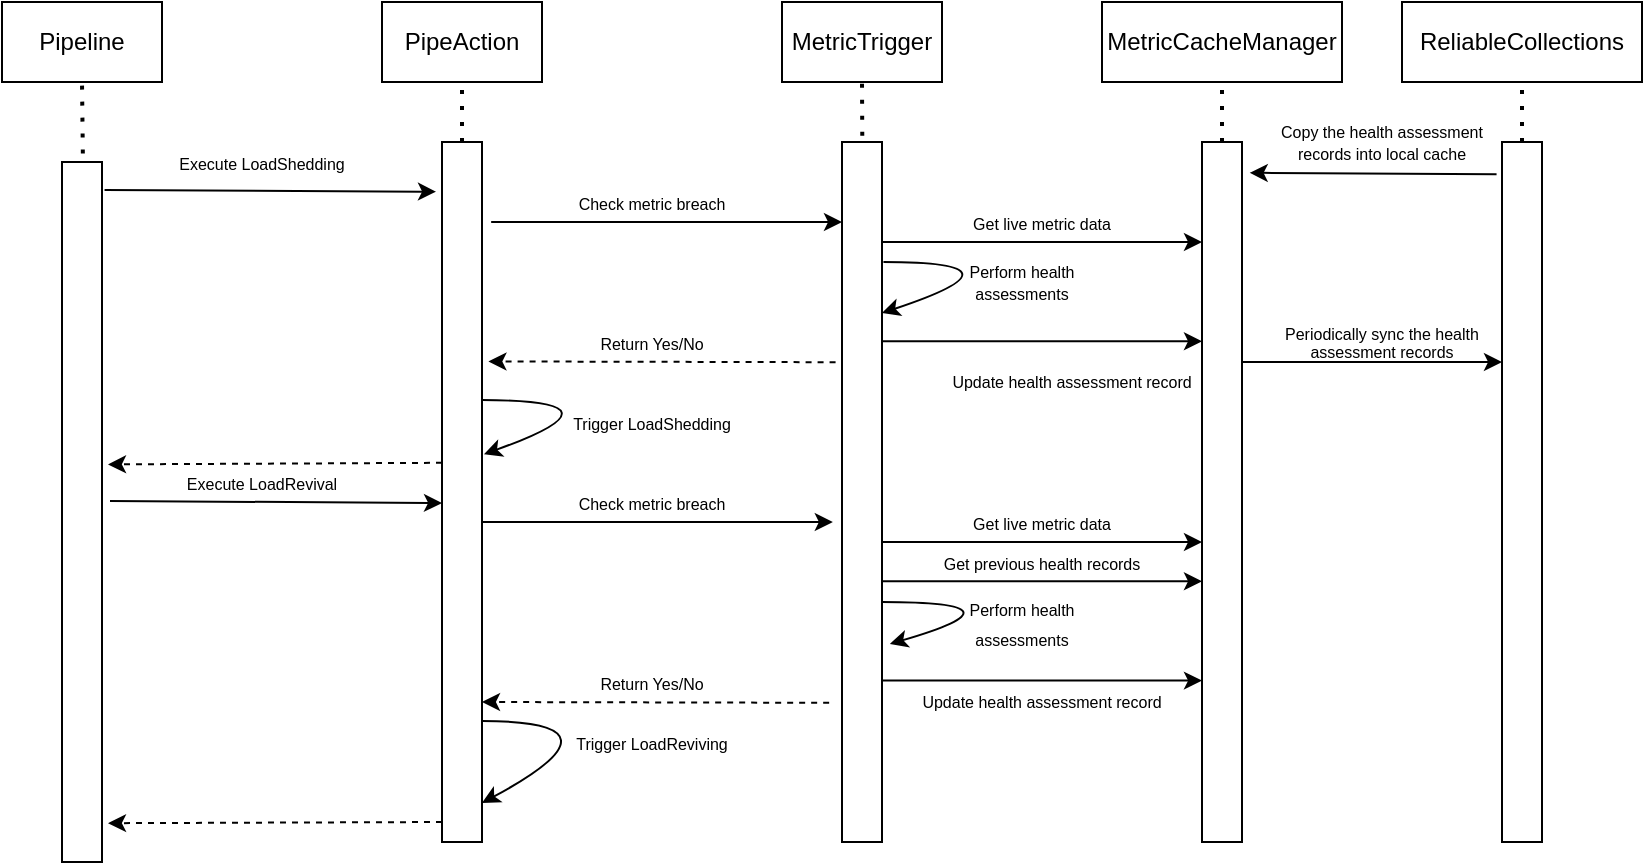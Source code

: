 <mxfile version="21.8.2" type="github">
  <diagram name="Page-1" id="7NxSOOH7muuWayqZSKWk">
    <mxGraphModel dx="966" dy="738" grid="1" gridSize="10" guides="1" tooltips="1" connect="1" arrows="1" fold="1" page="0" pageScale="1" pageWidth="827" pageHeight="1169" math="0" shadow="0">
      <root>
        <mxCell id="0" />
        <mxCell id="1" parent="0" />
        <mxCell id="jSTO9eh7NWmHMdCk3c1B-1" value="" style="rounded=0;whiteSpace=wrap;html=1;" vertex="1" parent="1">
          <mxGeometry x="290" y="350" width="20" height="350" as="geometry" />
        </mxCell>
        <mxCell id="jSTO9eh7NWmHMdCk3c1B-2" value="" style="rounded=0;whiteSpace=wrap;html=1;" vertex="1" parent="1">
          <mxGeometry x="100" y="360" width="20" height="350" as="geometry" />
        </mxCell>
        <mxCell id="jSTO9eh7NWmHMdCk3c1B-3" value="" style="rounded=0;whiteSpace=wrap;html=1;" vertex="1" parent="1">
          <mxGeometry x="490" y="350" width="20" height="350" as="geometry" />
        </mxCell>
        <mxCell id="jSTO9eh7NWmHMdCk3c1B-4" value="" style="rounded=0;whiteSpace=wrap;html=1;" vertex="1" parent="1">
          <mxGeometry x="670" y="350" width="20" height="350" as="geometry" />
        </mxCell>
        <mxCell id="jSTO9eh7NWmHMdCk3c1B-5" value="Pipeline" style="rounded=0;whiteSpace=wrap;html=1;" vertex="1" parent="1">
          <mxGeometry x="70" y="280" width="80" height="40" as="geometry" />
        </mxCell>
        <mxCell id="jSTO9eh7NWmHMdCk3c1B-6" value="&lt;p style=&quot;line-height: 120%;&quot;&gt;MetricCacheManager&lt;/p&gt;" style="rounded=0;whiteSpace=wrap;html=1;" vertex="1" parent="1">
          <mxGeometry x="620" y="280" width="120" height="40" as="geometry" />
        </mxCell>
        <mxCell id="jSTO9eh7NWmHMdCk3c1B-7" value="MetricTrigger" style="rounded=0;whiteSpace=wrap;html=1;" vertex="1" parent="1">
          <mxGeometry x="460" y="280" width="80" height="40" as="geometry" />
        </mxCell>
        <mxCell id="jSTO9eh7NWmHMdCk3c1B-8" value="PipeAction" style="rounded=0;whiteSpace=wrap;html=1;" vertex="1" parent="1">
          <mxGeometry x="260" y="280" width="80" height="40" as="geometry" />
        </mxCell>
        <mxCell id="jSTO9eh7NWmHMdCk3c1B-9" value="" style="endArrow=none;dashed=1;html=1;dashPattern=1 3;strokeWidth=2;rounded=0;exitX=0.521;exitY=-0.012;exitDx=0;exitDy=0;exitPerimeter=0;" edge="1" parent="1" source="jSTO9eh7NWmHMdCk3c1B-2">
          <mxGeometry width="50" height="50" relative="1" as="geometry">
            <mxPoint x="60" y="370" as="sourcePoint" />
            <mxPoint x="110" y="320" as="targetPoint" />
          </mxGeometry>
        </mxCell>
        <mxCell id="jSTO9eh7NWmHMdCk3c1B-10" value="&lt;p style=&quot;line-height: 120%;&quot;&gt;ReliableCollections&lt;/p&gt;" style="rounded=0;whiteSpace=wrap;html=1;" vertex="1" parent="1">
          <mxGeometry x="770" y="280" width="120" height="40" as="geometry" />
        </mxCell>
        <mxCell id="jSTO9eh7NWmHMdCk3c1B-11" value="" style="rounded=0;whiteSpace=wrap;html=1;" vertex="1" parent="1">
          <mxGeometry x="820" y="350" width="20" height="350" as="geometry" />
        </mxCell>
        <mxCell id="jSTO9eh7NWmHMdCk3c1B-13" value="" style="endArrow=none;dashed=1;html=1;dashPattern=1 3;strokeWidth=2;rounded=0;exitX=0.5;exitY=0;exitDx=0;exitDy=0;entryX=0.5;entryY=1;entryDx=0;entryDy=0;" edge="1" parent="1" source="jSTO9eh7NWmHMdCk3c1B-11" target="jSTO9eh7NWmHMdCk3c1B-10">
          <mxGeometry width="50" height="50" relative="1" as="geometry">
            <mxPoint x="130" y="376" as="sourcePoint" />
            <mxPoint x="130" y="340" as="targetPoint" />
          </mxGeometry>
        </mxCell>
        <mxCell id="jSTO9eh7NWmHMdCk3c1B-14" value="" style="endArrow=none;dashed=1;html=1;dashPattern=1 3;strokeWidth=2;rounded=0;exitX=0.5;exitY=0;exitDx=0;exitDy=0;entryX=0.5;entryY=1;entryDx=0;entryDy=0;" edge="1" parent="1" source="jSTO9eh7NWmHMdCk3c1B-4" target="jSTO9eh7NWmHMdCk3c1B-6">
          <mxGeometry width="50" height="50" relative="1" as="geometry">
            <mxPoint x="140" y="386" as="sourcePoint" />
            <mxPoint x="140" y="350" as="targetPoint" />
          </mxGeometry>
        </mxCell>
        <mxCell id="jSTO9eh7NWmHMdCk3c1B-15" value="" style="endArrow=none;dashed=1;html=1;dashPattern=1 3;strokeWidth=2;rounded=0;exitX=0.507;exitY=-0.009;exitDx=0;exitDy=0;exitPerimeter=0;entryX=0.5;entryY=1;entryDx=0;entryDy=0;" edge="1" parent="1" source="jSTO9eh7NWmHMdCk3c1B-3" target="jSTO9eh7NWmHMdCk3c1B-7">
          <mxGeometry width="50" height="50" relative="1" as="geometry">
            <mxPoint x="150" y="396" as="sourcePoint" />
            <mxPoint x="150" y="360" as="targetPoint" />
          </mxGeometry>
        </mxCell>
        <mxCell id="jSTO9eh7NWmHMdCk3c1B-16" value="" style="endArrow=none;dashed=1;html=1;dashPattern=1 3;strokeWidth=2;rounded=0;exitX=0.5;exitY=0;exitDx=0;exitDy=0;entryX=0.5;entryY=1;entryDx=0;entryDy=0;" edge="1" parent="1" source="jSTO9eh7NWmHMdCk3c1B-1" target="jSTO9eh7NWmHMdCk3c1B-8">
          <mxGeometry width="50" height="50" relative="1" as="geometry">
            <mxPoint x="160" y="406" as="sourcePoint" />
            <mxPoint x="160" y="370" as="targetPoint" />
          </mxGeometry>
        </mxCell>
        <mxCell id="jSTO9eh7NWmHMdCk3c1B-17" value="" style="endArrow=classic;html=1;rounded=0;exitX=1.064;exitY=0.04;exitDx=0;exitDy=0;exitPerimeter=0;entryX=-0.15;entryY=0.071;entryDx=0;entryDy=0;entryPerimeter=0;" edge="1" parent="1" source="jSTO9eh7NWmHMdCk3c1B-2" target="jSTO9eh7NWmHMdCk3c1B-1">
          <mxGeometry width="50" height="50" relative="1" as="geometry">
            <mxPoint x="770" y="600" as="sourcePoint" />
            <mxPoint x="820" y="550" as="targetPoint" />
          </mxGeometry>
        </mxCell>
        <mxCell id="jSTO9eh7NWmHMdCk3c1B-19" value="" style="endArrow=classic;html=1;rounded=0;exitX=1.136;exitY=0.139;exitDx=0;exitDy=0;exitPerimeter=0;" edge="1" parent="1">
          <mxGeometry width="50" height="50" relative="1" as="geometry">
            <mxPoint x="314.58" y="390.0" as="sourcePoint" />
            <mxPoint x="490" y="390" as="targetPoint" />
          </mxGeometry>
        </mxCell>
        <mxCell id="jSTO9eh7NWmHMdCk3c1B-22" value="&lt;font style=&quot;font-size: 8px;&quot;&gt;Execute LoadRevival&lt;/font&gt;" style="text;html=1;strokeColor=none;fillColor=none;align=center;verticalAlign=middle;whiteSpace=wrap;rounded=0;" vertex="1" parent="1">
          <mxGeometry x="150" y="510" width="100" height="20" as="geometry" />
        </mxCell>
        <mxCell id="jSTO9eh7NWmHMdCk3c1B-23" value="&lt;span style=&quot;font-size: 8px;&quot;&gt;Check metric breach&lt;/span&gt;" style="text;html=1;strokeColor=none;fillColor=none;align=center;verticalAlign=middle;whiteSpace=wrap;rounded=0;" vertex="1" parent="1">
          <mxGeometry x="340" y="370" width="110" height="20" as="geometry" />
        </mxCell>
        <mxCell id="jSTO9eh7NWmHMdCk3c1B-25" value="&lt;p style=&quot;line-height: 70%;&quot;&gt;&lt;font style=&quot;font-size: 8px;&quot;&gt;Perform health assessments&lt;/font&gt;&lt;/p&gt;" style="text;html=1;strokeColor=none;fillColor=none;align=center;verticalAlign=middle;whiteSpace=wrap;rounded=0;" vertex="1" parent="1">
          <mxGeometry x="540" y="410" width="80" height="20" as="geometry" />
        </mxCell>
        <mxCell id="jSTO9eh7NWmHMdCk3c1B-29" value="" style="endArrow=classic;html=1;exitX=1.193;exitY=0.2;exitDx=0;exitDy=0;exitPerimeter=0;curved=1;entryX=0.964;entryY=0.213;entryDx=0;entryDy=0;entryPerimeter=0;" edge="1" parent="1">
          <mxGeometry width="50" height="50" relative="1" as="geometry">
            <mxPoint x="510.72" y="410" as="sourcePoint" />
            <mxPoint x="510.0" y="435.5" as="targetPoint" />
            <Array as="points">
              <mxPoint x="586.86" y="410" />
            </Array>
          </mxGeometry>
        </mxCell>
        <mxCell id="jSTO9eh7NWmHMdCk3c1B-31" value="" style="endArrow=classic;html=1;rounded=0;exitX=-0.093;exitY=0.353;exitDx=0;exitDy=0;exitPerimeter=0;entryX=1.021;entryY=0.342;entryDx=0;entryDy=0;entryPerimeter=0;dashed=1;" edge="1" parent="1">
          <mxGeometry width="50" height="50" relative="1" as="geometry">
            <mxPoint x="486.79" y="460.11" as="sourcePoint" />
            <mxPoint x="313.21" y="459.71" as="targetPoint" />
          </mxGeometry>
        </mxCell>
        <mxCell id="jSTO9eh7NWmHMdCk3c1B-32" value="&lt;span style=&quot;font-size: 8px;&quot;&gt;Return Yes/No&lt;/span&gt;" style="text;html=1;strokeColor=none;fillColor=none;align=center;verticalAlign=middle;whiteSpace=wrap;rounded=0;" vertex="1" parent="1">
          <mxGeometry x="340" y="440" width="110" height="20" as="geometry" />
        </mxCell>
        <mxCell id="jSTO9eh7NWmHMdCk3c1B-33" value="&lt;span style=&quot;font-size: 8px;&quot;&gt;Trigger LoadReviving&lt;/span&gt;" style="text;html=1;strokeColor=none;fillColor=none;align=center;verticalAlign=middle;whiteSpace=wrap;rounded=0;" vertex="1" parent="1">
          <mxGeometry x="340" y="640" width="110" height="20" as="geometry" />
        </mxCell>
        <mxCell id="jSTO9eh7NWmHMdCk3c1B-34" value="" style="endArrow=classic;html=1;exitX=1.193;exitY=0.2;exitDx=0;exitDy=0;exitPerimeter=0;curved=1;entryX=1.05;entryY=0.446;entryDx=0;entryDy=0;entryPerimeter=0;" edge="1" parent="1" target="jSTO9eh7NWmHMdCk3c1B-1">
          <mxGeometry width="50" height="50" relative="1" as="geometry">
            <mxPoint x="310.0" y="479.05" as="sourcePoint" />
            <mxPoint x="310.0" y="520" as="targetPoint" />
            <Array as="points">
              <mxPoint x="386.14" y="479.05" />
            </Array>
          </mxGeometry>
        </mxCell>
        <mxCell id="jSTO9eh7NWmHMdCk3c1B-37" value="" style="endArrow=classic;html=1;rounded=0;exitX=1.064;exitY=0.04;exitDx=0;exitDy=0;exitPerimeter=0;entryX=-0.15;entryY=0.071;entryDx=0;entryDy=0;entryPerimeter=0;" edge="1" parent="1">
          <mxGeometry width="50" height="50" relative="1" as="geometry">
            <mxPoint x="124" y="529.5" as="sourcePoint" />
            <mxPoint x="290" y="530.5" as="targetPoint" />
          </mxGeometry>
        </mxCell>
        <mxCell id="jSTO9eh7NWmHMdCk3c1B-38" value="&lt;font style=&quot;font-size: 8px;&quot;&gt;Execute LoadShedding&lt;/font&gt;" style="text;html=1;strokeColor=none;fillColor=none;align=center;verticalAlign=middle;whiteSpace=wrap;rounded=0;" vertex="1" parent="1">
          <mxGeometry x="150" y="350" width="100" height="20" as="geometry" />
        </mxCell>
        <mxCell id="jSTO9eh7NWmHMdCk3c1B-39" value="" style="endArrow=classic;html=1;rounded=0;exitX=1.136;exitY=0.139;exitDx=0;exitDy=0;exitPerimeter=0;" edge="1" parent="1">
          <mxGeometry width="50" height="50" relative="1" as="geometry">
            <mxPoint x="310" y="540.0" as="sourcePoint" />
            <mxPoint x="485.42" y="540" as="targetPoint" />
          </mxGeometry>
        </mxCell>
        <mxCell id="jSTO9eh7NWmHMdCk3c1B-40" value="&lt;span style=&quot;font-size: 8px;&quot;&gt;Check metric breach&lt;/span&gt;" style="text;html=1;strokeColor=none;fillColor=none;align=center;verticalAlign=middle;whiteSpace=wrap;rounded=0;" vertex="1" parent="1">
          <mxGeometry x="340" y="520" width="110" height="20" as="geometry" />
        </mxCell>
        <mxCell id="jSTO9eh7NWmHMdCk3c1B-41" value="" style="endArrow=classic;html=1;exitX=1.193;exitY=0.2;exitDx=0;exitDy=0;exitPerimeter=0;curved=1;entryX=1.197;entryY=0.717;entryDx=0;entryDy=0;entryPerimeter=0;" edge="1" parent="1" target="jSTO9eh7NWmHMdCk3c1B-3">
          <mxGeometry width="50" height="50" relative="1" as="geometry">
            <mxPoint x="510.0" y="580" as="sourcePoint" />
            <mxPoint x="510.0" y="620.95" as="targetPoint" />
            <Array as="points">
              <mxPoint x="586.14" y="580" />
            </Array>
          </mxGeometry>
        </mxCell>
        <mxCell id="jSTO9eh7NWmHMdCk3c1B-42" value="&lt;font style=&quot;font-size: 8px;&quot;&gt;Perform health assessments&lt;/font&gt;" style="text;html=1;strokeColor=none;fillColor=none;align=center;verticalAlign=middle;whiteSpace=wrap;rounded=0;" vertex="1" parent="1">
          <mxGeometry x="540" y="580" width="80" height="20" as="geometry" />
        </mxCell>
        <mxCell id="jSTO9eh7NWmHMdCk3c1B-45" value="" style="endArrow=classic;html=1;rounded=0;exitX=-0.093;exitY=0.353;exitDx=0;exitDy=0;exitPerimeter=0;entryX=1.021;entryY=0.342;entryDx=0;entryDy=0;entryPerimeter=0;dashed=1;" edge="1" parent="1">
          <mxGeometry width="50" height="50" relative="1" as="geometry">
            <mxPoint x="483.58" y="630.4" as="sourcePoint" />
            <mxPoint x="310.0" y="630" as="targetPoint" />
          </mxGeometry>
        </mxCell>
        <mxCell id="jSTO9eh7NWmHMdCk3c1B-46" value="&lt;span style=&quot;font-size: 8px;&quot;&gt;Return Yes/No&lt;/span&gt;" style="text;html=1;strokeColor=none;fillColor=none;align=center;verticalAlign=middle;whiteSpace=wrap;rounded=0;" vertex="1" parent="1">
          <mxGeometry x="340" y="610" width="110" height="20" as="geometry" />
        </mxCell>
        <mxCell id="jSTO9eh7NWmHMdCk3c1B-48" value="" style="endArrow=classic;html=1;rounded=0;exitX=1.136;exitY=0.139;exitDx=0;exitDy=0;exitPerimeter=0;" edge="1" parent="1">
          <mxGeometry width="50" height="50" relative="1" as="geometry">
            <mxPoint x="690" y="460.0" as="sourcePoint" />
            <mxPoint x="820" y="460" as="targetPoint" />
          </mxGeometry>
        </mxCell>
        <mxCell id="jSTO9eh7NWmHMdCk3c1B-49" value="" style="endArrow=classic;html=1;rounded=0;exitX=1.136;exitY=0.139;exitDx=0;exitDy=0;exitPerimeter=0;" edge="1" parent="1">
          <mxGeometry width="50" height="50" relative="1" as="geometry">
            <mxPoint x="510" y="449.66" as="sourcePoint" />
            <mxPoint x="670" y="449.66" as="targetPoint" />
          </mxGeometry>
        </mxCell>
        <mxCell id="jSTO9eh7NWmHMdCk3c1B-50" value="&lt;p style=&quot;line-height: 80%;&quot;&gt;&lt;span style=&quot;font-size: 8px;&quot;&gt;Update health assessment record&lt;/span&gt;&lt;/p&gt;" style="text;html=1;strokeColor=none;fillColor=none;align=center;verticalAlign=middle;whiteSpace=wrap;rounded=0;" vertex="1" parent="1">
          <mxGeometry x="525" y="620" width="130" height="20" as="geometry" />
        </mxCell>
        <mxCell id="jSTO9eh7NWmHMdCk3c1B-51" value="&lt;p style=&quot;line-height: 70%;&quot;&gt;&lt;span style=&quot;font-size: 8px;&quot;&gt;Copy the health assessment records into local cache&lt;/span&gt;&lt;/p&gt;" style="text;html=1;strokeColor=none;fillColor=none;align=center;verticalAlign=middle;whiteSpace=wrap;rounded=0;" vertex="1" parent="1">
          <mxGeometry x="700" y="340" width="120" height="20" as="geometry" />
        </mxCell>
        <mxCell id="jSTO9eh7NWmHMdCk3c1B-55" value="" style="endArrow=classic;html=1;exitX=1.193;exitY=0.2;exitDx=0;exitDy=0;exitPerimeter=0;curved=1;entryX=1.193;entryY=0.317;entryDx=0;entryDy=0;entryPerimeter=0;" edge="1" parent="1">
          <mxGeometry width="50" height="50" relative="1" as="geometry">
            <mxPoint x="310.0" y="639.53" as="sourcePoint" />
            <mxPoint x="310.0" y="680.48" as="targetPoint" />
            <Array as="points">
              <mxPoint x="386.14" y="639.53" />
            </Array>
          </mxGeometry>
        </mxCell>
        <mxCell id="jSTO9eh7NWmHMdCk3c1B-56" value="&lt;span style=&quot;font-size: 8px;&quot;&gt;Trigger LoadShedding&lt;/span&gt;" style="text;html=1;strokeColor=none;fillColor=none;align=center;verticalAlign=middle;whiteSpace=wrap;rounded=0;" vertex="1" parent="1">
          <mxGeometry x="340" y="480" width="110" height="20" as="geometry" />
        </mxCell>
        <mxCell id="jSTO9eh7NWmHMdCk3c1B-57" value="" style="endArrow=classic;html=1;rounded=0;entryX=1.193;entryY=0.044;entryDx=0;entryDy=0;entryPerimeter=0;exitX=-0.136;exitY=0.046;exitDx=0;exitDy=0;exitPerimeter=0;" edge="1" parent="1" source="jSTO9eh7NWmHMdCk3c1B-11" target="jSTO9eh7NWmHMdCk3c1B-4">
          <mxGeometry width="50" height="50" relative="1" as="geometry">
            <mxPoint x="900" y="450" as="sourcePoint" />
            <mxPoint x="820" y="370" as="targetPoint" />
          </mxGeometry>
        </mxCell>
        <mxCell id="jSTO9eh7NWmHMdCk3c1B-59" value="&lt;p style=&quot;line-height: 60%;&quot;&gt;&lt;font style=&quot;font-size: 8px;&quot;&gt;Periodically sync the health assessment records&lt;/font&gt;&lt;/p&gt;" style="text;html=1;strokeColor=none;fillColor=none;align=center;verticalAlign=middle;whiteSpace=wrap;rounded=0;" vertex="1" parent="1">
          <mxGeometry x="700" y="440" width="120" height="20" as="geometry" />
        </mxCell>
        <mxCell id="jSTO9eh7NWmHMdCk3c1B-61" value="" style="endArrow=classic;html=1;rounded=0;exitX=-0.093;exitY=0.353;exitDx=0;exitDy=0;exitPerimeter=0;dashed=1;entryX=1.15;entryY=0.432;entryDx=0;entryDy=0;entryPerimeter=0;" edge="1" parent="1" target="jSTO9eh7NWmHMdCk3c1B-2">
          <mxGeometry width="50" height="50" relative="1" as="geometry">
            <mxPoint x="290.0" y="510.4" as="sourcePoint" />
            <mxPoint x="130" y="510" as="targetPoint" />
          </mxGeometry>
        </mxCell>
        <mxCell id="jSTO9eh7NWmHMdCk3c1B-62" value="" style="endArrow=classic;html=1;rounded=0;exitX=-0.093;exitY=0.353;exitDx=0;exitDy=0;exitPerimeter=0;dashed=1;entryX=1.15;entryY=0.432;entryDx=0;entryDy=0;entryPerimeter=0;" edge="1" parent="1">
          <mxGeometry width="50" height="50" relative="1" as="geometry">
            <mxPoint x="290.0" y="690" as="sourcePoint" />
            <mxPoint x="123" y="690.6" as="targetPoint" />
          </mxGeometry>
        </mxCell>
        <mxCell id="jSTO9eh7NWmHMdCk3c1B-65" value="" style="endArrow=classic;html=1;rounded=0;exitX=1.136;exitY=0.139;exitDx=0;exitDy=0;exitPerimeter=0;" edge="1" parent="1">
          <mxGeometry width="50" height="50" relative="1" as="geometry">
            <mxPoint x="510" y="550.0" as="sourcePoint" />
            <mxPoint x="670" y="550" as="targetPoint" />
          </mxGeometry>
        </mxCell>
        <mxCell id="jSTO9eh7NWmHMdCk3c1B-66" value="&lt;span style=&quot;font-size: 8px;&quot;&gt;Get live metric data&lt;/span&gt;" style="text;html=1;strokeColor=none;fillColor=none;align=center;verticalAlign=middle;whiteSpace=wrap;rounded=0;" vertex="1" parent="1">
          <mxGeometry x="530" y="530" width="120" height="20" as="geometry" />
        </mxCell>
        <mxCell id="jSTO9eh7NWmHMdCk3c1B-68" value="" style="endArrow=classic;html=1;rounded=0;exitX=1.136;exitY=0.139;exitDx=0;exitDy=0;exitPerimeter=0;" edge="1" parent="1">
          <mxGeometry width="50" height="50" relative="1" as="geometry">
            <mxPoint x="510" y="569.66" as="sourcePoint" />
            <mxPoint x="670" y="569.66" as="targetPoint" />
          </mxGeometry>
        </mxCell>
        <mxCell id="jSTO9eh7NWmHMdCk3c1B-69" value="&lt;span style=&quot;font-size: 8px;&quot;&gt;Get previous health records&lt;/span&gt;" style="text;html=1;strokeColor=none;fillColor=none;align=center;verticalAlign=middle;whiteSpace=wrap;rounded=0;" vertex="1" parent="1">
          <mxGeometry x="530" y="550" width="120" height="20" as="geometry" />
        </mxCell>
        <mxCell id="jSTO9eh7NWmHMdCk3c1B-70" value="" style="endArrow=classic;html=1;rounded=0;exitX=1.136;exitY=0.139;exitDx=0;exitDy=0;exitPerimeter=0;" edge="1" parent="1">
          <mxGeometry width="50" height="50" relative="1" as="geometry">
            <mxPoint x="510" y="400.0" as="sourcePoint" />
            <mxPoint x="670" y="400.0" as="targetPoint" />
          </mxGeometry>
        </mxCell>
        <mxCell id="jSTO9eh7NWmHMdCk3c1B-74" value="&lt;span style=&quot;font-size: 8px;&quot;&gt;Get live metric data&lt;/span&gt;" style="text;html=1;strokeColor=none;fillColor=none;align=center;verticalAlign=middle;whiteSpace=wrap;rounded=0;" vertex="1" parent="1">
          <mxGeometry x="530" y="380" width="120" height="20" as="geometry" />
        </mxCell>
        <mxCell id="jSTO9eh7NWmHMdCk3c1B-76" value="" style="endArrow=classic;html=1;rounded=0;exitX=1.136;exitY=0.139;exitDx=0;exitDy=0;exitPerimeter=0;" edge="1" parent="1">
          <mxGeometry width="50" height="50" relative="1" as="geometry">
            <mxPoint x="510" y="619.31" as="sourcePoint" />
            <mxPoint x="670" y="619.31" as="targetPoint" />
          </mxGeometry>
        </mxCell>
        <mxCell id="jSTO9eh7NWmHMdCk3c1B-77" value="&lt;p style=&quot;line-height: 80%;&quot;&gt;&lt;span style=&quot;font-size: 8px;&quot;&gt;Update health assessment record&lt;/span&gt;&lt;/p&gt;" style="text;html=1;strokeColor=none;fillColor=none;align=center;verticalAlign=middle;whiteSpace=wrap;rounded=0;" vertex="1" parent="1">
          <mxGeometry x="540" y="460" width="130" height="20" as="geometry" />
        </mxCell>
      </root>
    </mxGraphModel>
  </diagram>
</mxfile>
